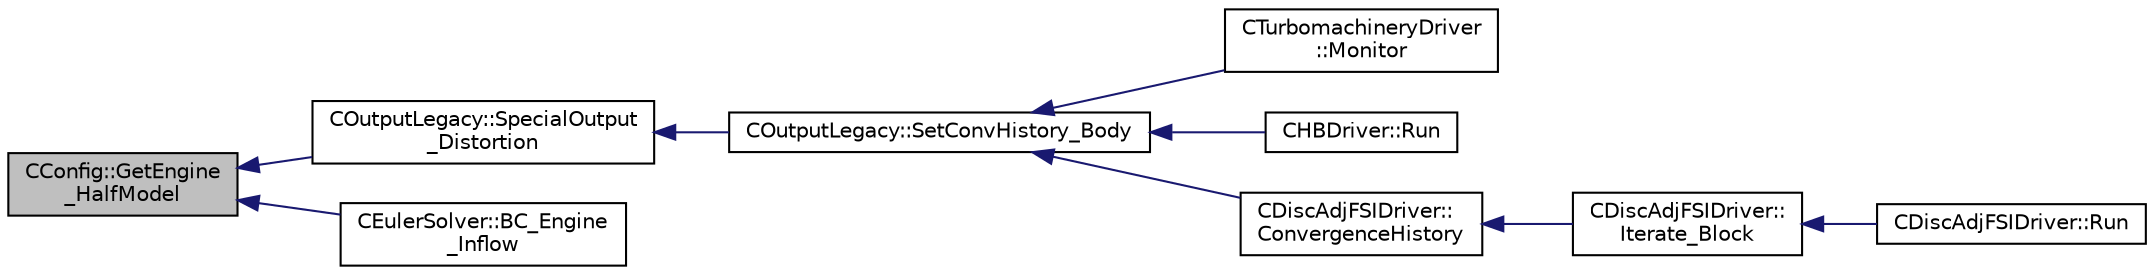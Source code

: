 digraph "CConfig::GetEngine_HalfModel"
{
  edge [fontname="Helvetica",fontsize="10",labelfontname="Helvetica",labelfontsize="10"];
  node [fontname="Helvetica",fontsize="10",shape=record];
  rankdir="LR";
  Node2809 [label="CConfig::GetEngine\l_HalfModel",height=0.2,width=0.4,color="black", fillcolor="grey75", style="filled", fontcolor="black"];
  Node2809 -> Node2810 [dir="back",color="midnightblue",fontsize="10",style="solid",fontname="Helvetica"];
  Node2810 [label="COutputLegacy::SpecialOutput\l_Distortion",height=0.2,width=0.4,color="black", fillcolor="white", style="filled",URL="$class_c_output_legacy.html#ae4824d60ecd7d71e592f259e8824e0ae",tooltip="Create and write the file with the flow coefficient on the surface. "];
  Node2810 -> Node2811 [dir="back",color="midnightblue",fontsize="10",style="solid",fontname="Helvetica"];
  Node2811 [label="COutputLegacy::SetConvHistory_Body",height=0.2,width=0.4,color="black", fillcolor="white", style="filled",URL="$class_c_output_legacy.html#a217cc0d778a3828499189a9debee47c6",tooltip="Write the history file and the convergence on the screen for serial computations. ..."];
  Node2811 -> Node2812 [dir="back",color="midnightblue",fontsize="10",style="solid",fontname="Helvetica"];
  Node2812 [label="CTurbomachineryDriver\l::Monitor",height=0.2,width=0.4,color="black", fillcolor="white", style="filled",URL="$class_c_turbomachinery_driver.html#a41d7b50bbacef68eb5436293ebb2da4f",tooltip="Monitor the computation. "];
  Node2811 -> Node2813 [dir="back",color="midnightblue",fontsize="10",style="solid",fontname="Helvetica"];
  Node2813 [label="CHBDriver::Run",height=0.2,width=0.4,color="black", fillcolor="white", style="filled",URL="$class_c_h_b_driver.html#a98c0448a8e0404845ee54e25b62eaea9",tooltip="Run a single iteration of a Harmonic Balance problem. "];
  Node2811 -> Node2814 [dir="back",color="midnightblue",fontsize="10",style="solid",fontname="Helvetica"];
  Node2814 [label="CDiscAdjFSIDriver::\lConvergenceHistory",height=0.2,width=0.4,color="black", fillcolor="white", style="filled",URL="$class_c_disc_adj_f_s_i_driver.html#a139dfa2442613879f2b15f28a09c2bd5",tooltip="Output the convergence history. "];
  Node2814 -> Node2815 [dir="back",color="midnightblue",fontsize="10",style="solid",fontname="Helvetica"];
  Node2815 [label="CDiscAdjFSIDriver::\lIterate_Block",height=0.2,width=0.4,color="black", fillcolor="white", style="filled",URL="$class_c_disc_adj_f_s_i_driver.html#a84949f139fa795b7d34d6ff77e82eb5c",tooltip="Iterate a certain block for adjoint FSI - may be the whole set of variables or independent and subite..."];
  Node2815 -> Node2816 [dir="back",color="midnightblue",fontsize="10",style="solid",fontname="Helvetica"];
  Node2816 [label="CDiscAdjFSIDriver::Run",height=0.2,width=0.4,color="black", fillcolor="white", style="filled",URL="$class_c_disc_adj_f_s_i_driver.html#a2e965d6e9c4dcfc296077cae225cab21",tooltip="Run a Discrete Adjoint iteration for the FSI problem. "];
  Node2809 -> Node2817 [dir="back",color="midnightblue",fontsize="10",style="solid",fontname="Helvetica"];
  Node2817 [label="CEulerSolver::BC_Engine\l_Inflow",height=0.2,width=0.4,color="black", fillcolor="white", style="filled",URL="$class_c_euler_solver.html#a05ac79a404c4965d71eca457c4cb7566",tooltip="Impose the nacelle inflow boundary condition. "];
}
